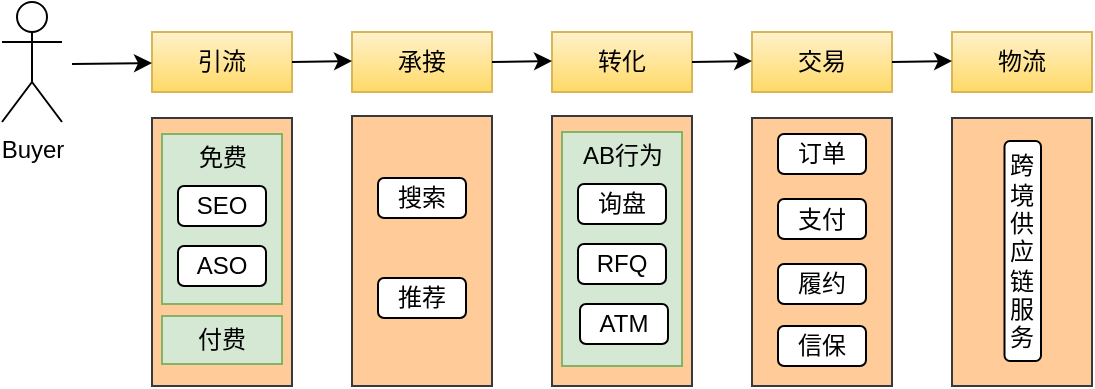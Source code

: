 <mxfile version="21.6.8" type="github">
  <diagram name="第 1 页" id="PvTm4I1AzxFwjkjEgvS8">
    <mxGraphModel dx="985" dy="536" grid="1" gridSize="10" guides="1" tooltips="1" connect="1" arrows="1" fold="1" page="1" pageScale="1" pageWidth="827" pageHeight="1169" math="0" shadow="0">
      <root>
        <mxCell id="0" />
        <mxCell id="1" parent="0" />
        <mxCell id="bYVxAUrrbD4eoh2CKCbC-1" value="Buyer" style="shape=umlActor;verticalLabelPosition=bottom;verticalAlign=top;html=1;outlineConnect=0;" parent="1" vertex="1">
          <mxGeometry x="65" y="190" width="30" height="60" as="geometry" />
        </mxCell>
        <mxCell id="bYVxAUrrbD4eoh2CKCbC-4" value="引流" style="rounded=0;whiteSpace=wrap;html=1;fillColor=#fff2cc;gradientColor=#ffd966;strokeColor=#d6b656;" parent="1" vertex="1">
          <mxGeometry x="140" y="205" width="70" height="30" as="geometry" />
        </mxCell>
        <mxCell id="bYVxAUrrbD4eoh2CKCbC-5" value="承接" style="rounded=0;whiteSpace=wrap;html=1;fillColor=#fff2cc;gradientColor=#ffd966;strokeColor=#d6b656;" parent="1" vertex="1">
          <mxGeometry x="240" y="205" width="70" height="30" as="geometry" />
        </mxCell>
        <mxCell id="bYVxAUrrbD4eoh2CKCbC-6" value="转化" style="rounded=0;whiteSpace=wrap;html=1;fillColor=#fff2cc;gradientColor=#ffd966;strokeColor=#d6b656;" parent="1" vertex="1">
          <mxGeometry x="340" y="205" width="70" height="30" as="geometry" />
        </mxCell>
        <mxCell id="bYVxAUrrbD4eoh2CKCbC-7" value="交易" style="rounded=0;whiteSpace=wrap;html=1;fillColor=#fff2cc;gradientColor=#ffd966;strokeColor=#d6b656;" parent="1" vertex="1">
          <mxGeometry x="440" y="205" width="70" height="30" as="geometry" />
        </mxCell>
        <mxCell id="bYVxAUrrbD4eoh2CKCbC-8" value="物流" style="rounded=0;whiteSpace=wrap;html=1;fillColor=#fff2cc;gradientColor=#ffd966;strokeColor=#d6b656;" parent="1" vertex="1">
          <mxGeometry x="540" y="205" width="70" height="30" as="geometry" />
        </mxCell>
        <mxCell id="bYVxAUrrbD4eoh2CKCbC-9" value="" style="endArrow=classic;html=1;rounded=0;" parent="1" edge="1">
          <mxGeometry relative="1" as="geometry">
            <mxPoint x="100" y="221" as="sourcePoint" />
            <mxPoint x="140" y="220.5" as="targetPoint" />
          </mxGeometry>
        </mxCell>
        <mxCell id="bYVxAUrrbD4eoh2CKCbC-11" value="" style="endArrow=classic;html=1;rounded=0;" parent="1" edge="1">
          <mxGeometry relative="1" as="geometry">
            <mxPoint x="210" y="220" as="sourcePoint" />
            <mxPoint x="240" y="219.5" as="targetPoint" />
          </mxGeometry>
        </mxCell>
        <mxCell id="bYVxAUrrbD4eoh2CKCbC-12" value="" style="endArrow=classic;html=1;rounded=0;" parent="1" edge="1">
          <mxGeometry relative="1" as="geometry">
            <mxPoint x="310" y="220" as="sourcePoint" />
            <mxPoint x="340" y="219.5" as="targetPoint" />
          </mxGeometry>
        </mxCell>
        <mxCell id="bYVxAUrrbD4eoh2CKCbC-13" value="" style="endArrow=classic;html=1;rounded=0;" parent="1" edge="1">
          <mxGeometry relative="1" as="geometry">
            <mxPoint x="410" y="220" as="sourcePoint" />
            <mxPoint x="440" y="219.5" as="targetPoint" />
          </mxGeometry>
        </mxCell>
        <mxCell id="bYVxAUrrbD4eoh2CKCbC-14" value="" style="endArrow=classic;html=1;rounded=0;" parent="1" edge="1">
          <mxGeometry relative="1" as="geometry">
            <mxPoint x="510" y="220" as="sourcePoint" />
            <mxPoint x="540" y="219.5" as="targetPoint" />
          </mxGeometry>
        </mxCell>
        <mxCell id="bYVxAUrrbD4eoh2CKCbC-43" value="" style="rounded=0;whiteSpace=wrap;html=1;fillColor=#ffcc99;strokeColor=#36393d;" parent="1" vertex="1">
          <mxGeometry x="140" y="248" width="70" height="134" as="geometry" />
        </mxCell>
        <mxCell id="bYVxAUrrbD4eoh2CKCbC-44" value="" style="rounded=0;whiteSpace=wrap;html=1;fillColor=#d5e8d4;strokeColor=#82b366;" parent="1" vertex="1">
          <mxGeometry x="145" y="256" width="60" height="85" as="geometry" />
        </mxCell>
        <mxCell id="bYVxAUrrbD4eoh2CKCbC-45" value="SEO" style="rounded=1;whiteSpace=wrap;html=1;" parent="1" vertex="1">
          <mxGeometry x="153" y="282" width="44" height="20" as="geometry" />
        </mxCell>
        <mxCell id="bYVxAUrrbD4eoh2CKCbC-50" value="免费" style="text;html=1;strokeColor=none;fillColor=none;align=center;verticalAlign=middle;whiteSpace=wrap;rounded=0;" parent="1" vertex="1">
          <mxGeometry x="154" y="258" width="43" height="20" as="geometry" />
        </mxCell>
        <mxCell id="bYVxAUrrbD4eoh2CKCbC-51" value="ASO" style="rounded=1;whiteSpace=wrap;html=1;" parent="1" vertex="1">
          <mxGeometry x="153" y="312" width="44" height="20" as="geometry" />
        </mxCell>
        <mxCell id="bYVxAUrrbD4eoh2CKCbC-52" value="付费" style="rounded=0;whiteSpace=wrap;html=1;fillColor=#d5e8d4;strokeColor=#82b366;" parent="1" vertex="1">
          <mxGeometry x="145" y="347" width="60" height="24" as="geometry" />
        </mxCell>
        <mxCell id="bYVxAUrrbD4eoh2CKCbC-53" value="" style="rounded=0;whiteSpace=wrap;html=1;fillColor=#ffcc99;strokeColor=#36393d;" parent="1" vertex="1">
          <mxGeometry x="240" y="247" width="70" height="135" as="geometry" />
        </mxCell>
        <mxCell id="bYVxAUrrbD4eoh2CKCbC-54" value="搜索" style="rounded=1;whiteSpace=wrap;html=1;" parent="1" vertex="1">
          <mxGeometry x="253" y="278" width="44" height="20" as="geometry" />
        </mxCell>
        <mxCell id="bYVxAUrrbD4eoh2CKCbC-55" value="推荐" style="rounded=1;whiteSpace=wrap;html=1;" parent="1" vertex="1">
          <mxGeometry x="253" y="328" width="44" height="20" as="geometry" />
        </mxCell>
        <mxCell id="bYVxAUrrbD4eoh2CKCbC-57" value="" style="rounded=0;whiteSpace=wrap;html=1;fillColor=#ffcc99;strokeColor=#36393d;" parent="1" vertex="1">
          <mxGeometry x="340" y="247" width="70" height="135" as="geometry" />
        </mxCell>
        <mxCell id="bYVxAUrrbD4eoh2CKCbC-58" value="" style="rounded=0;whiteSpace=wrap;html=1;fillColor=#d5e8d4;strokeColor=#82b366;" parent="1" vertex="1">
          <mxGeometry x="345" y="255" width="60" height="117" as="geometry" />
        </mxCell>
        <mxCell id="bYVxAUrrbD4eoh2CKCbC-59" value="询盘" style="rounded=1;whiteSpace=wrap;html=1;" parent="1" vertex="1">
          <mxGeometry x="353" y="281" width="44" height="20" as="geometry" />
        </mxCell>
        <mxCell id="bYVxAUrrbD4eoh2CKCbC-60" value="AB行为" style="text;html=1;strokeColor=none;fillColor=none;align=center;verticalAlign=middle;whiteSpace=wrap;rounded=0;" parent="1" vertex="1">
          <mxGeometry x="354" y="257" width="43" height="20" as="geometry" />
        </mxCell>
        <mxCell id="bYVxAUrrbD4eoh2CKCbC-61" value="RFQ" style="rounded=1;whiteSpace=wrap;html=1;" parent="1" vertex="1">
          <mxGeometry x="353" y="311" width="44" height="20" as="geometry" />
        </mxCell>
        <mxCell id="bYVxAUrrbD4eoh2CKCbC-64" value="ATM" style="rounded=1;whiteSpace=wrap;html=1;" parent="1" vertex="1">
          <mxGeometry x="354" y="341" width="44" height="20" as="geometry" />
        </mxCell>
        <mxCell id="bYVxAUrrbD4eoh2CKCbC-66" value="" style="rounded=0;whiteSpace=wrap;html=1;fillColor=#ffcc99;strokeColor=#36393d;" parent="1" vertex="1">
          <mxGeometry x="440" y="248" width="70" height="134" as="geometry" />
        </mxCell>
        <mxCell id="bYVxAUrrbD4eoh2CKCbC-67" value="订单" style="rounded=1;whiteSpace=wrap;html=1;" parent="1" vertex="1">
          <mxGeometry x="453" y="256" width="44" height="20" as="geometry" />
        </mxCell>
        <mxCell id="bYVxAUrrbD4eoh2CKCbC-68" value="支付" style="rounded=1;whiteSpace=wrap;html=1;" parent="1" vertex="1">
          <mxGeometry x="453" y="288.5" width="44" height="20" as="geometry" />
        </mxCell>
        <mxCell id="bYVxAUrrbD4eoh2CKCbC-69" value="履约" style="rounded=1;whiteSpace=wrap;html=1;" parent="1" vertex="1">
          <mxGeometry x="453" y="321" width="44" height="20" as="geometry" />
        </mxCell>
        <mxCell id="bYVxAUrrbD4eoh2CKCbC-70" value="信保" style="rounded=1;whiteSpace=wrap;html=1;" parent="1" vertex="1">
          <mxGeometry x="453" y="352" width="44" height="20" as="geometry" />
        </mxCell>
        <mxCell id="bYVxAUrrbD4eoh2CKCbC-72" value="" style="rounded=0;whiteSpace=wrap;html=1;fillColor=#ffcc99;strokeColor=#36393d;" parent="1" vertex="1">
          <mxGeometry x="540" y="248" width="70" height="134" as="geometry" />
        </mxCell>
        <mxCell id="bYVxAUrrbD4eoh2CKCbC-73" value="跨境供应链服务" style="rounded=1;whiteSpace=wrap;html=1;" parent="1" vertex="1">
          <mxGeometry x="566.25" y="259.5" width="18.25" height="110" as="geometry" />
        </mxCell>
      </root>
    </mxGraphModel>
  </diagram>
</mxfile>
